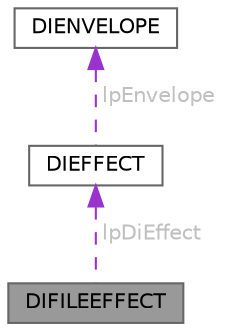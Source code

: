 digraph "DIFILEEFFECT"
{
 // LATEX_PDF_SIZE
  bgcolor="transparent";
  edge [fontname=Helvetica,fontsize=10,labelfontname=Helvetica,labelfontsize=10];
  node [fontname=Helvetica,fontsize=10,shape=box,height=0.2,width=0.4];
  Node1 [id="Node000001",label="DIFILEEFFECT",height=0.2,width=0.4,color="gray40", fillcolor="grey60", style="filled", fontcolor="black",tooltip=" "];
  Node2 -> Node1 [id="edge1_Node000001_Node000002",dir="back",color="darkorchid3",style="dashed",tooltip=" ",label=" lpDiEffect",fontcolor="grey" ];
  Node2 [id="Node000002",label="DIEFFECT",height=0.2,width=0.4,color="gray40", fillcolor="white", style="filled",URL="$struct_d_i_e_f_f_e_c_t.html",tooltip=" "];
  Node3 -> Node2 [id="edge2_Node000002_Node000003",dir="back",color="darkorchid3",style="dashed",tooltip=" ",label=" lpEnvelope",fontcolor="grey" ];
  Node3 [id="Node000003",label="DIENVELOPE",height=0.2,width=0.4,color="gray40", fillcolor="white", style="filled",URL="$struct_d_i_e_n_v_e_l_o_p_e.html",tooltip=" "];
}
